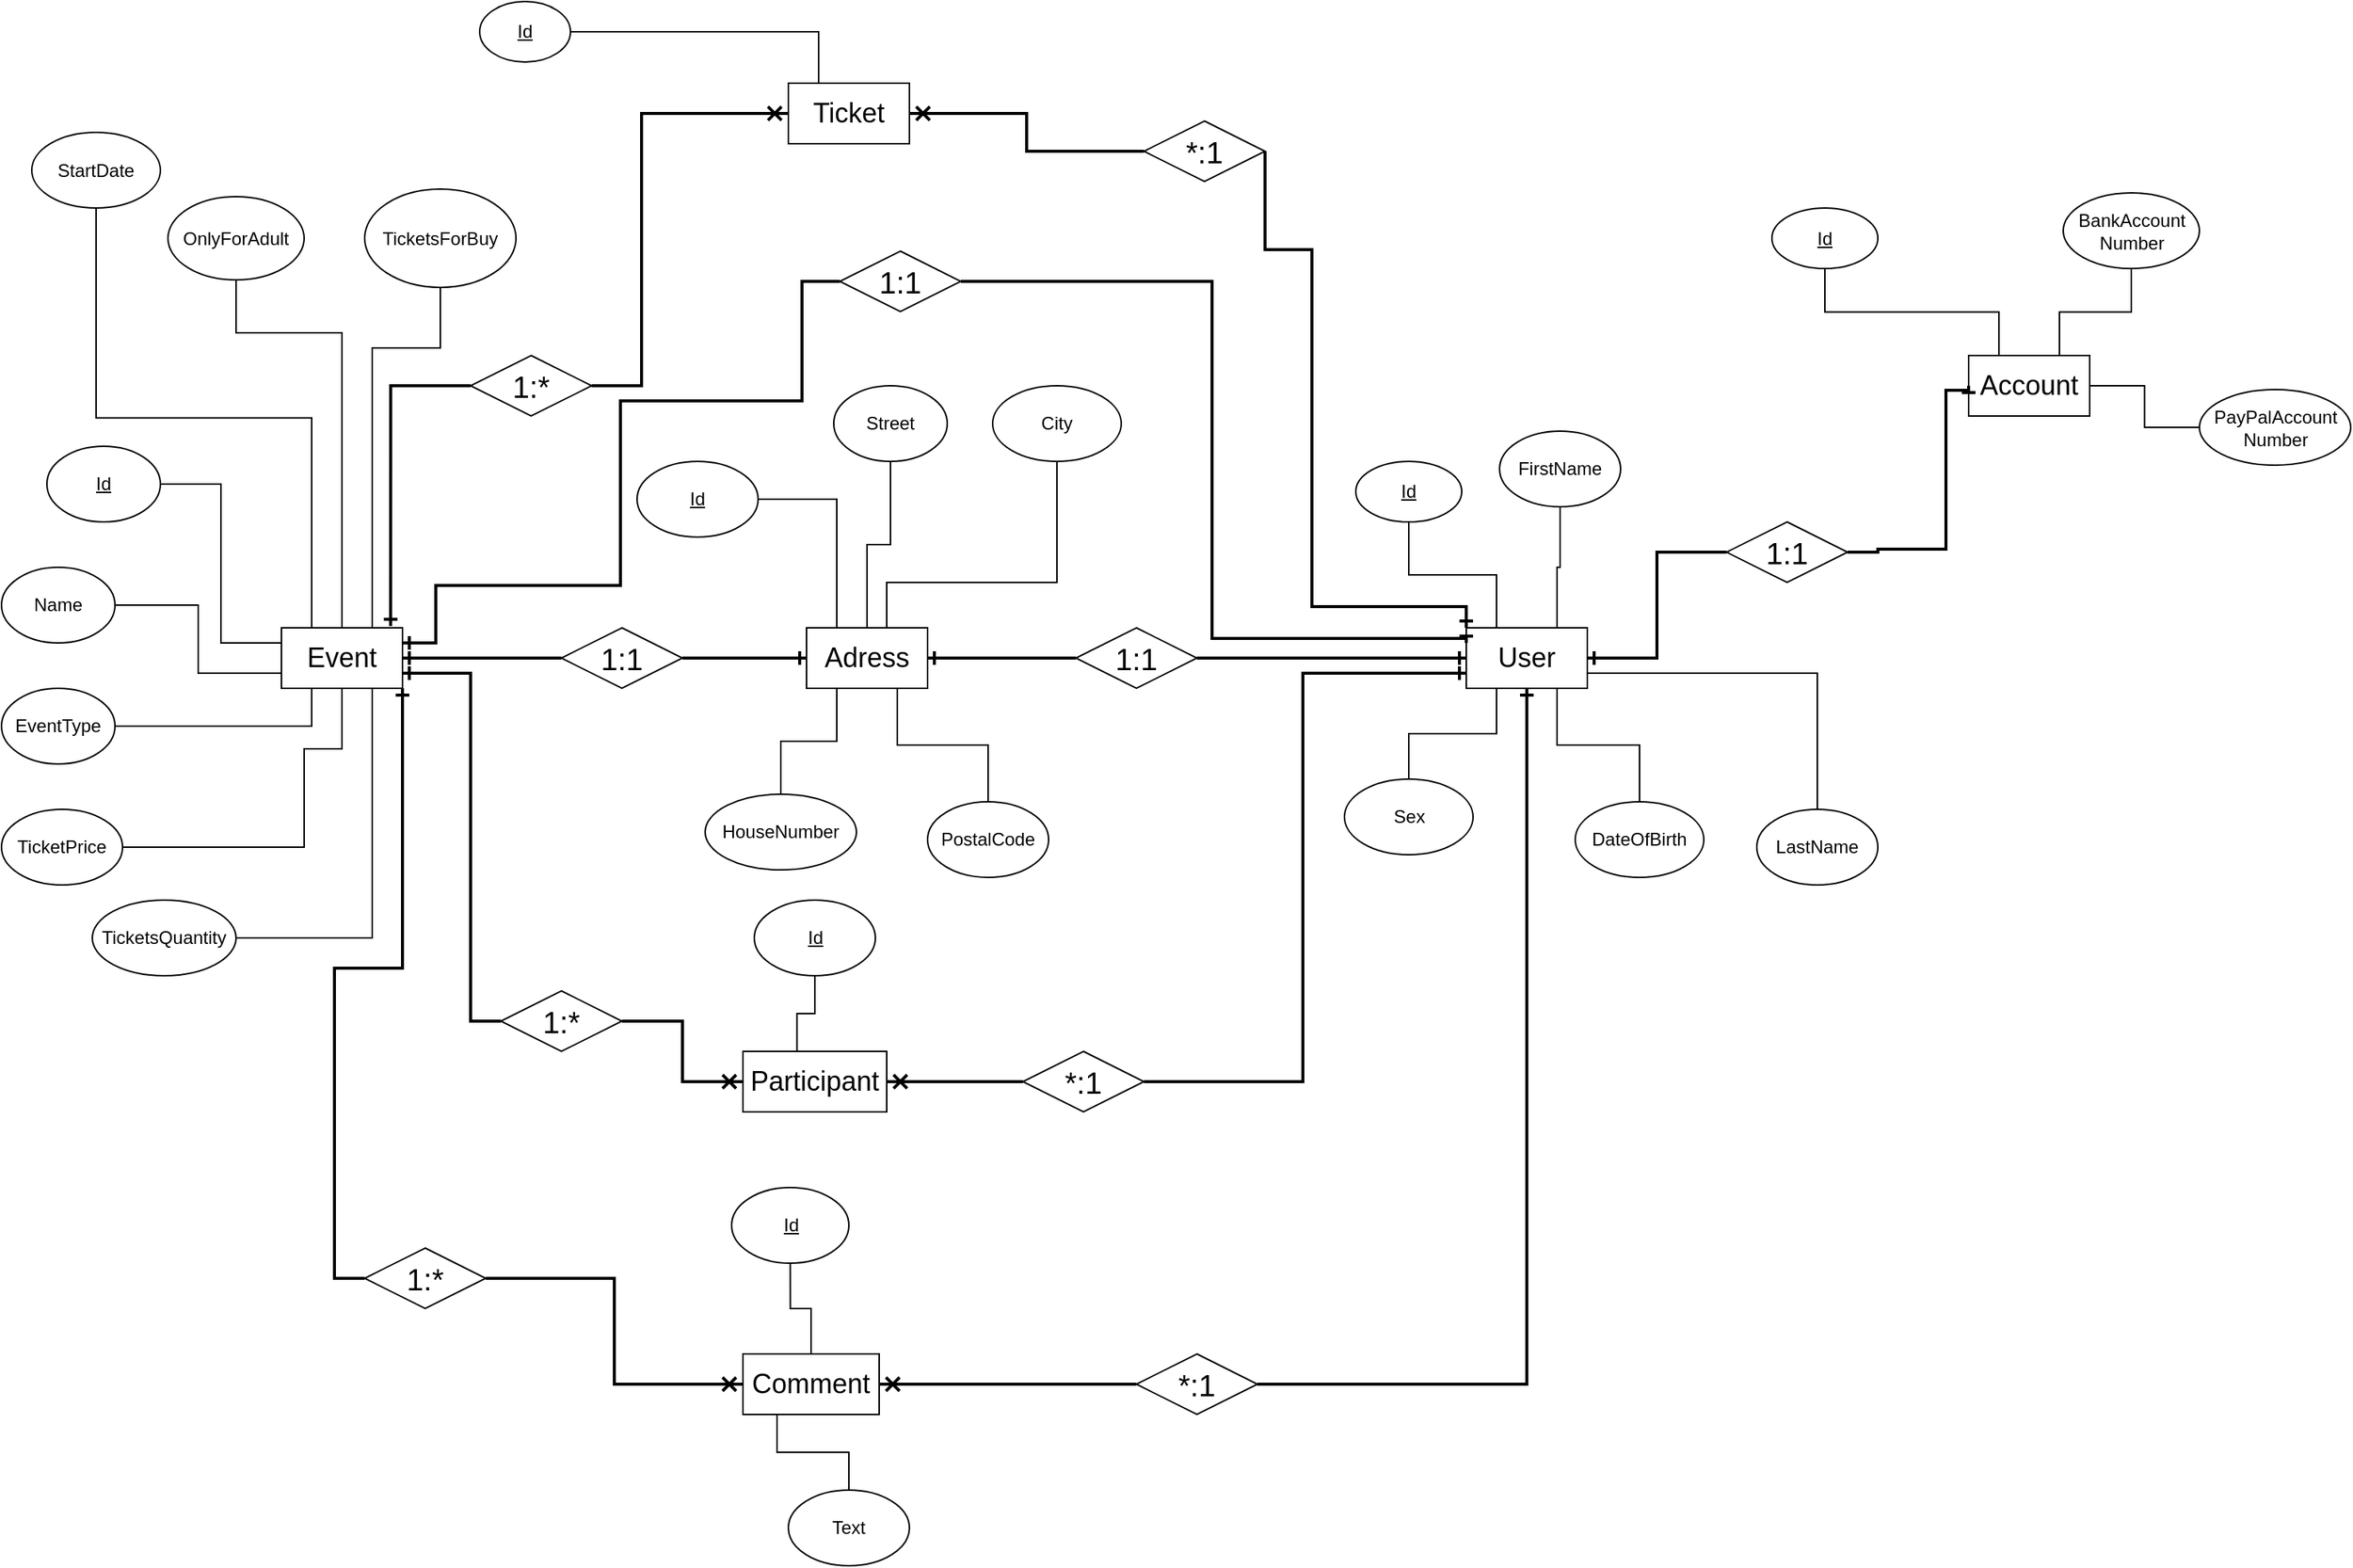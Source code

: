 <mxfile version="14.9.6" type="device"><diagram id="eS-VAdwO2bVmHUquy5g9" name="Page-1"><mxGraphModel dx="1240" dy="669" grid="0" gridSize="10" guides="1" tooltips="1" connect="1" arrows="1" fold="1" page="1" pageScale="1" pageWidth="827" pageHeight="1169" background="#ffffff" math="0" shadow="0"><root><mxCell id="0"/><mxCell id="1" parent="0"/><mxCell id="W27jIn-WB_SkyRIpFvcP-54" style="edgeStyle=orthogonalEdgeStyle;rounded=0;orthogonalLoop=1;jettySize=auto;html=1;exitX=1;exitY=0.75;exitDx=0;exitDy=0;entryX=0;entryY=0.5;entryDx=0;entryDy=0;startArrow=ERone;startFill=0;endArrow=none;endFill=0;strokeWidth=2;" edge="1" parent="1" source="W27jIn-WB_SkyRIpFvcP-1" target="W27jIn-WB_SkyRIpFvcP-39"><mxGeometry relative="1" as="geometry"><Array as="points"><mxPoint x="380" y="485"/></Array></mxGeometry></mxCell><mxCell id="W27jIn-WB_SkyRIpFvcP-62" style="edgeStyle=orthogonalEdgeStyle;rounded=0;orthogonalLoop=1;jettySize=auto;html=1;exitX=0.5;exitY=1;exitDx=0;exitDy=0;entryX=1;entryY=0.5;entryDx=0;entryDy=0;startArrow=none;startFill=0;endArrow=none;endFill=0;strokeWidth=1;" edge="1" parent="1" source="W27jIn-WB_SkyRIpFvcP-1" target="W27jIn-WB_SkyRIpFvcP-11"><mxGeometry relative="1" as="geometry"><Array as="points"><mxPoint x="295" y="535"/><mxPoint x="270" y="535"/><mxPoint x="270" y="600"/></Array></mxGeometry></mxCell><mxCell id="W27jIn-WB_SkyRIpFvcP-64" style="edgeStyle=orthogonalEdgeStyle;rounded=0;orthogonalLoop=1;jettySize=auto;html=1;exitX=0;exitY=0.75;exitDx=0;exitDy=0;entryX=1;entryY=0.5;entryDx=0;entryDy=0;startArrow=none;startFill=0;endArrow=none;endFill=0;strokeWidth=1;" edge="1" parent="1" source="W27jIn-WB_SkyRIpFvcP-1" target="W27jIn-WB_SkyRIpFvcP-5"><mxGeometry relative="1" as="geometry"/></mxCell><mxCell id="W27jIn-WB_SkyRIpFvcP-84" style="edgeStyle=orthogonalEdgeStyle;rounded=0;orthogonalLoop=1;jettySize=auto;html=1;exitX=1;exitY=1;exitDx=0;exitDy=0;entryX=0;entryY=0.5;entryDx=0;entryDy=0;startArrow=ERone;startFill=0;endArrow=none;endFill=0;strokeWidth=2;" edge="1" parent="1" source="W27jIn-WB_SkyRIpFvcP-1" target="W27jIn-WB_SkyRIpFvcP-52"><mxGeometry relative="1" as="geometry"/></mxCell><mxCell id="W27jIn-WB_SkyRIpFvcP-1" value="&lt;font style=&quot;font-size: 18px&quot;&gt;Event&lt;/font&gt;" style="rounded=0;whiteSpace=wrap;html=1;" vertex="1" parent="1"><mxGeometry x="255" y="455" width="80" height="40" as="geometry"/></mxCell><mxCell id="W27jIn-WB_SkyRIpFvcP-77" style="edgeStyle=orthogonalEdgeStyle;rounded=0;orthogonalLoop=1;jettySize=auto;html=1;exitX=0.25;exitY=1;exitDx=0;exitDy=0;entryX=0.5;entryY=0;entryDx=0;entryDy=0;startArrow=none;startFill=0;endArrow=none;endFill=0;strokeWidth=1;" edge="1" parent="1" source="W27jIn-WB_SkyRIpFvcP-3" target="W27jIn-WB_SkyRIpFvcP-17"><mxGeometry relative="1" as="geometry"/></mxCell><mxCell id="W27jIn-WB_SkyRIpFvcP-78" style="edgeStyle=orthogonalEdgeStyle;rounded=0;orthogonalLoop=1;jettySize=auto;html=1;exitX=0.75;exitY=1;exitDx=0;exitDy=0;entryX=0.5;entryY=0;entryDx=0;entryDy=0;startArrow=none;startFill=0;endArrow=none;endFill=0;strokeWidth=1;" edge="1" parent="1" source="W27jIn-WB_SkyRIpFvcP-3" target="W27jIn-WB_SkyRIpFvcP-15"><mxGeometry relative="1" as="geometry"/></mxCell><mxCell id="W27jIn-WB_SkyRIpFvcP-3" value="&lt;font style=&quot;font-size: 18px&quot;&gt;Adress&lt;/font&gt;" style="rounded=0;whiteSpace=wrap;html=1;" vertex="1" parent="1"><mxGeometry x="602" y="455" width="80" height="40" as="geometry"/></mxCell><mxCell id="W27jIn-WB_SkyRIpFvcP-65" style="edgeStyle=orthogonalEdgeStyle;rounded=0;orthogonalLoop=1;jettySize=auto;html=1;exitX=1;exitY=0.5;exitDx=0;exitDy=0;entryX=0;entryY=0.25;entryDx=0;entryDy=0;startArrow=none;startFill=0;endArrow=none;endFill=0;strokeWidth=1;" edge="1" parent="1" source="W27jIn-WB_SkyRIpFvcP-4" target="W27jIn-WB_SkyRIpFvcP-1"><mxGeometry relative="1" as="geometry"/></mxCell><mxCell id="W27jIn-WB_SkyRIpFvcP-4" value="&lt;u&gt;Id&lt;/u&gt;" style="ellipse;whiteSpace=wrap;html=1;" vertex="1" parent="1"><mxGeometry x="100" y="335" width="75" height="50" as="geometry"/></mxCell><mxCell id="W27jIn-WB_SkyRIpFvcP-5" value="Name" style="ellipse;whiteSpace=wrap;html=1;" vertex="1" parent="1"><mxGeometry x="70" y="415" width="75" height="50" as="geometry"/></mxCell><mxCell id="W27jIn-WB_SkyRIpFvcP-68" style="edgeStyle=orthogonalEdgeStyle;rounded=0;orthogonalLoop=1;jettySize=auto;html=1;exitX=0;exitY=0.5;exitDx=0;exitDy=0;entryX=1;entryY=0.5;entryDx=0;entryDy=0;startArrow=none;startFill=0;endArrow=ERone;endFill=0;strokeWidth=2;" edge="1" parent="1" source="W27jIn-WB_SkyRIpFvcP-6" target="W27jIn-WB_SkyRIpFvcP-1"><mxGeometry relative="1" as="geometry"/></mxCell><mxCell id="W27jIn-WB_SkyRIpFvcP-71" style="edgeStyle=orthogonalEdgeStyle;rounded=0;orthogonalLoop=1;jettySize=auto;html=1;exitX=1;exitY=0.5;exitDx=0;exitDy=0;entryX=0;entryY=0.5;entryDx=0;entryDy=0;startArrow=none;startFill=0;endArrow=ERone;endFill=0;strokeWidth=2;" edge="1" parent="1" source="W27jIn-WB_SkyRIpFvcP-6" target="W27jIn-WB_SkyRIpFvcP-3"><mxGeometry relative="1" as="geometry"/></mxCell><mxCell id="W27jIn-WB_SkyRIpFvcP-6" value="&lt;font style=&quot;font-size: 20px&quot;&gt;1:1&lt;/font&gt;" style="rhombus;whiteSpace=wrap;html=1;" vertex="1" parent="1"><mxGeometry x="440" y="455" width="80" height="40" as="geometry"/></mxCell><mxCell id="W27jIn-WB_SkyRIpFvcP-63" style="edgeStyle=orthogonalEdgeStyle;rounded=0;orthogonalLoop=1;jettySize=auto;html=1;exitX=1;exitY=0.5;exitDx=0;exitDy=0;entryX=0.25;entryY=1;entryDx=0;entryDy=0;startArrow=none;startFill=0;endArrow=none;endFill=0;strokeWidth=1;" edge="1" parent="1" source="W27jIn-WB_SkyRIpFvcP-7" target="W27jIn-WB_SkyRIpFvcP-1"><mxGeometry relative="1" as="geometry"/></mxCell><mxCell id="W27jIn-WB_SkyRIpFvcP-7" value="EventType" style="ellipse;whiteSpace=wrap;html=1;" vertex="1" parent="1"><mxGeometry x="70" y="495" width="75" height="50" as="geometry"/></mxCell><mxCell id="W27jIn-WB_SkyRIpFvcP-66" style="edgeStyle=orthogonalEdgeStyle;rounded=0;orthogonalLoop=1;jettySize=auto;html=1;exitX=0.5;exitY=1;exitDx=0;exitDy=0;entryX=0.25;entryY=0;entryDx=0;entryDy=0;startArrow=none;startFill=0;endArrow=none;endFill=0;strokeWidth=1;" edge="1" parent="1" source="W27jIn-WB_SkyRIpFvcP-9" target="W27jIn-WB_SkyRIpFvcP-1"><mxGeometry relative="1" as="geometry"/></mxCell><mxCell id="W27jIn-WB_SkyRIpFvcP-9" value="StartDate" style="ellipse;whiteSpace=wrap;html=1;" vertex="1" parent="1"><mxGeometry x="90" y="127.5" width="85" height="50" as="geometry"/></mxCell><mxCell id="W27jIn-WB_SkyRIpFvcP-11" value="TicketPrice" style="ellipse;whiteSpace=wrap;html=1;" vertex="1" parent="1"><mxGeometry x="70" y="575" width="80" height="50" as="geometry"/></mxCell><mxCell id="W27jIn-WB_SkyRIpFvcP-85" style="edgeStyle=orthogonalEdgeStyle;rounded=0;orthogonalLoop=1;jettySize=auto;html=1;exitX=1;exitY=0.5;exitDx=0;exitDy=0;entryX=0.75;entryY=1;entryDx=0;entryDy=0;startArrow=none;startFill=0;endArrow=none;endFill=0;strokeWidth=1;" edge="1" parent="1" source="W27jIn-WB_SkyRIpFvcP-12" target="W27jIn-WB_SkyRIpFvcP-1"><mxGeometry relative="1" as="geometry"/></mxCell><mxCell id="W27jIn-WB_SkyRIpFvcP-12" value="TicketsQuantity" style="ellipse;whiteSpace=wrap;html=1;" vertex="1" parent="1"><mxGeometry x="130" y="635" width="95" height="50" as="geometry"/></mxCell><mxCell id="W27jIn-WB_SkyRIpFvcP-79" style="edgeStyle=orthogonalEdgeStyle;rounded=0;orthogonalLoop=1;jettySize=auto;html=1;exitX=1;exitY=0.5;exitDx=0;exitDy=0;entryX=0.25;entryY=0;entryDx=0;entryDy=0;startArrow=none;startFill=0;endArrow=none;endFill=0;strokeWidth=1;" edge="1" parent="1" source="W27jIn-WB_SkyRIpFvcP-13" target="W27jIn-WB_SkyRIpFvcP-3"><mxGeometry relative="1" as="geometry"/></mxCell><mxCell id="W27jIn-WB_SkyRIpFvcP-13" value="&lt;u&gt;Id&lt;/u&gt;" style="ellipse;whiteSpace=wrap;html=1;" vertex="1" parent="1"><mxGeometry x="490" y="345" width="80" height="50" as="geometry"/></mxCell><mxCell id="W27jIn-WB_SkyRIpFvcP-80" style="edgeStyle=orthogonalEdgeStyle;rounded=0;orthogonalLoop=1;jettySize=auto;html=1;exitX=0.5;exitY=1;exitDx=0;exitDy=0;entryX=0.5;entryY=0;entryDx=0;entryDy=0;startArrow=none;startFill=0;endArrow=none;endFill=0;strokeWidth=1;" edge="1" parent="1" source="W27jIn-WB_SkyRIpFvcP-14" target="W27jIn-WB_SkyRIpFvcP-3"><mxGeometry relative="1" as="geometry"/></mxCell><mxCell id="W27jIn-WB_SkyRIpFvcP-14" value="Street" style="ellipse;whiteSpace=wrap;html=1;" vertex="1" parent="1"><mxGeometry x="620" y="295" width="75" height="50" as="geometry"/></mxCell><mxCell id="W27jIn-WB_SkyRIpFvcP-15" value="PostalCode" style="ellipse;whiteSpace=wrap;html=1;" vertex="1" parent="1"><mxGeometry x="682" y="570" width="80" height="50" as="geometry"/></mxCell><mxCell id="W27jIn-WB_SkyRIpFvcP-81" style="edgeStyle=orthogonalEdgeStyle;rounded=0;orthogonalLoop=1;jettySize=auto;html=1;exitX=0.5;exitY=1;exitDx=0;exitDy=0;entryX=0.75;entryY=0;entryDx=0;entryDy=0;startArrow=none;startFill=0;endArrow=none;endFill=0;strokeWidth=1;" edge="1" parent="1" source="W27jIn-WB_SkyRIpFvcP-16" target="W27jIn-WB_SkyRIpFvcP-3"><mxGeometry relative="1" as="geometry"><Array as="points"><mxPoint x="768" y="425"/><mxPoint x="655" y="425"/></Array></mxGeometry></mxCell><mxCell id="W27jIn-WB_SkyRIpFvcP-16" value="City" style="ellipse;whiteSpace=wrap;html=1;" vertex="1" parent="1"><mxGeometry x="725" y="295" width="85" height="50" as="geometry"/></mxCell><mxCell id="W27jIn-WB_SkyRIpFvcP-17" value="HouseNumber" style="ellipse;whiteSpace=wrap;html=1;" vertex="1" parent="1"><mxGeometry x="535" y="565" width="100" height="50" as="geometry"/></mxCell><mxCell id="W27jIn-WB_SkyRIpFvcP-60" style="edgeStyle=orthogonalEdgeStyle;rounded=0;orthogonalLoop=1;jettySize=auto;html=1;exitX=0;exitY=0.75;exitDx=0;exitDy=0;entryX=1;entryY=0.5;entryDx=0;entryDy=0;endArrow=none;endFill=0;startArrow=ERone;startFill=0;strokeWidth=2;" edge="1" parent="1" source="W27jIn-WB_SkyRIpFvcP-19" target="W27jIn-WB_SkyRIpFvcP-57"><mxGeometry relative="1" as="geometry"><Array as="points"><mxPoint x="930" y="485"/><mxPoint x="930" y="755"/></Array></mxGeometry></mxCell><mxCell id="W27jIn-WB_SkyRIpFvcP-91" style="edgeStyle=orthogonalEdgeStyle;rounded=0;orthogonalLoop=1;jettySize=auto;html=1;exitX=0.25;exitY=1;exitDx=0;exitDy=0;entryX=0.5;entryY=0;entryDx=0;entryDy=0;startArrow=none;startFill=0;endArrow=none;endFill=0;strokeWidth=1;" edge="1" parent="1" source="W27jIn-WB_SkyRIpFvcP-19" target="W27jIn-WB_SkyRIpFvcP-24"><mxGeometry relative="1" as="geometry"/></mxCell><mxCell id="W27jIn-WB_SkyRIpFvcP-103" style="edgeStyle=orthogonalEdgeStyle;rounded=0;orthogonalLoop=1;jettySize=auto;html=1;exitX=0.5;exitY=1;exitDx=0;exitDy=0;entryX=1;entryY=0.5;entryDx=0;entryDy=0;startArrow=ERone;startFill=0;endArrow=none;endFill=0;strokeWidth=2;" edge="1" parent="1" source="W27jIn-WB_SkyRIpFvcP-19" target="W27jIn-WB_SkyRIpFvcP-101"><mxGeometry relative="1" as="geometry"/></mxCell><mxCell id="W27jIn-WB_SkyRIpFvcP-105" style="edgeStyle=orthogonalEdgeStyle;rounded=0;orthogonalLoop=1;jettySize=auto;html=1;exitX=0.75;exitY=1;exitDx=0;exitDy=0;entryX=0.5;entryY=0;entryDx=0;entryDy=0;startArrow=none;startFill=0;endArrow=none;endFill=0;strokeWidth=1;" edge="1" parent="1" source="W27jIn-WB_SkyRIpFvcP-19" target="W27jIn-WB_SkyRIpFvcP-25"><mxGeometry relative="1" as="geometry"/></mxCell><mxCell id="W27jIn-WB_SkyRIpFvcP-106" style="edgeStyle=orthogonalEdgeStyle;rounded=0;orthogonalLoop=1;jettySize=auto;html=1;exitX=1;exitY=0.75;exitDx=0;exitDy=0;entryX=0.5;entryY=0;entryDx=0;entryDy=0;startArrow=none;startFill=0;endArrow=none;endFill=0;strokeWidth=1;" edge="1" parent="1" source="W27jIn-WB_SkyRIpFvcP-19" target="W27jIn-WB_SkyRIpFvcP-22"><mxGeometry relative="1" as="geometry"/></mxCell><mxCell id="W27jIn-WB_SkyRIpFvcP-19" value="&lt;font style=&quot;font-size: 18px&quot;&gt;User&lt;/font&gt;" style="rounded=0;whiteSpace=wrap;html=1;" vertex="1" parent="1"><mxGeometry x="1038" y="455" width="80" height="40" as="geometry"/></mxCell><mxCell id="W27jIn-WB_SkyRIpFvcP-89" style="edgeStyle=orthogonalEdgeStyle;rounded=0;orthogonalLoop=1;jettySize=auto;html=1;exitX=0.5;exitY=1;exitDx=0;exitDy=0;entryX=0.25;entryY=0;entryDx=0;entryDy=0;startArrow=none;startFill=0;endArrow=none;endFill=0;strokeWidth=1;" edge="1" parent="1" source="W27jIn-WB_SkyRIpFvcP-20" target="W27jIn-WB_SkyRIpFvcP-19"><mxGeometry relative="1" as="geometry"/></mxCell><mxCell id="W27jIn-WB_SkyRIpFvcP-20" value="&lt;u&gt;Id&lt;/u&gt;" style="ellipse;whiteSpace=wrap;html=1;" vertex="1" parent="1"><mxGeometry x="965" y="345" width="70" height="40" as="geometry"/></mxCell><mxCell id="W27jIn-WB_SkyRIpFvcP-104" style="edgeStyle=orthogonalEdgeStyle;rounded=0;orthogonalLoop=1;jettySize=auto;html=1;exitX=0.5;exitY=1;exitDx=0;exitDy=0;entryX=0.75;entryY=0;entryDx=0;entryDy=0;startArrow=none;startFill=0;endArrow=none;endFill=0;strokeWidth=1;" edge="1" parent="1" source="W27jIn-WB_SkyRIpFvcP-21" target="W27jIn-WB_SkyRIpFvcP-19"><mxGeometry relative="1" as="geometry"/></mxCell><mxCell id="W27jIn-WB_SkyRIpFvcP-21" value="FirstName" style="ellipse;whiteSpace=wrap;html=1;" vertex="1" parent="1"><mxGeometry x="1060" y="325" width="80" height="50" as="geometry"/></mxCell><mxCell id="W27jIn-WB_SkyRIpFvcP-22" value="LastName" style="ellipse;whiteSpace=wrap;html=1;" vertex="1" parent="1"><mxGeometry x="1230" y="575" width="80" height="50" as="geometry"/></mxCell><mxCell id="W27jIn-WB_SkyRIpFvcP-24" value="Sex" style="ellipse;whiteSpace=wrap;html=1;" vertex="1" parent="1"><mxGeometry x="957.5" y="555" width="85" height="50" as="geometry"/></mxCell><mxCell id="W27jIn-WB_SkyRIpFvcP-25" value="DateOfBirth" style="ellipse;whiteSpace=wrap;html=1;" vertex="1" parent="1"><mxGeometry x="1110" y="570" width="85" height="50" as="geometry"/></mxCell><mxCell id="W27jIn-WB_SkyRIpFvcP-27" value="&lt;font style=&quot;font-size: 18px&quot;&gt;Account&lt;/font&gt;" style="rounded=0;whiteSpace=wrap;html=1;" vertex="1" parent="1"><mxGeometry x="1370" y="275" width="80" height="40" as="geometry"/></mxCell><mxCell id="W27jIn-WB_SkyRIpFvcP-82" style="edgeStyle=orthogonalEdgeStyle;rounded=0;orthogonalLoop=1;jettySize=auto;html=1;exitX=0;exitY=0.5;exitDx=0;exitDy=0;entryX=1;entryY=0.5;entryDx=0;entryDy=0;startArrow=none;startFill=0;endArrow=cross;endFill=0;strokeWidth=2;" edge="1" parent="1" source="W27jIn-WB_SkyRIpFvcP-29" target="W27jIn-WB_SkyRIpFvcP-41"><mxGeometry relative="1" as="geometry"/></mxCell><mxCell id="W27jIn-WB_SkyRIpFvcP-83" style="edgeStyle=orthogonalEdgeStyle;rounded=0;orthogonalLoop=1;jettySize=auto;html=1;exitX=1;exitY=0.5;exitDx=0;exitDy=0;entryX=0;entryY=0;entryDx=0;entryDy=0;startArrow=none;startFill=0;endArrow=ERone;endFill=0;strokeWidth=2;" edge="1" parent="1" source="W27jIn-WB_SkyRIpFvcP-29" target="W27jIn-WB_SkyRIpFvcP-19"><mxGeometry relative="1" as="geometry"><Array as="points"><mxPoint x="936" y="205"/><mxPoint x="936" y="441"/><mxPoint x="1038" y="441"/></Array></mxGeometry></mxCell><mxCell id="W27jIn-WB_SkyRIpFvcP-29" value="&lt;font style=&quot;font-size: 20px&quot;&gt;*:1&lt;/font&gt;" style="rhombus;whiteSpace=wrap;html=1;" vertex="1" parent="1"><mxGeometry x="825" y="120" width="80" height="40" as="geometry"/></mxCell><mxCell id="W27jIn-WB_SkyRIpFvcP-98" style="edgeStyle=orthogonalEdgeStyle;rounded=0;orthogonalLoop=1;jettySize=auto;html=1;exitX=0.5;exitY=1;exitDx=0;exitDy=0;entryX=0.25;entryY=0;entryDx=0;entryDy=0;startArrow=none;startFill=0;endArrow=none;endFill=0;strokeWidth=1;" edge="1" parent="1" source="W27jIn-WB_SkyRIpFvcP-30" target="W27jIn-WB_SkyRIpFvcP-27"><mxGeometry relative="1" as="geometry"/></mxCell><mxCell id="W27jIn-WB_SkyRIpFvcP-30" value="&lt;u&gt;Id&lt;/u&gt;" style="ellipse;whiteSpace=wrap;html=1;" vertex="1" parent="1"><mxGeometry x="1240" y="177.5" width="70" height="40" as="geometry"/></mxCell><mxCell id="W27jIn-WB_SkyRIpFvcP-99" style="edgeStyle=orthogonalEdgeStyle;rounded=0;orthogonalLoop=1;jettySize=auto;html=1;exitX=0.5;exitY=1;exitDx=0;exitDy=0;entryX=0.75;entryY=0;entryDx=0;entryDy=0;startArrow=none;startFill=0;endArrow=none;endFill=0;strokeWidth=1;" edge="1" parent="1" source="W27jIn-WB_SkyRIpFvcP-31" target="W27jIn-WB_SkyRIpFvcP-27"><mxGeometry relative="1" as="geometry"/></mxCell><mxCell id="W27jIn-WB_SkyRIpFvcP-31" value="&lt;div&gt;BankAccount&lt;/div&gt;&lt;div&gt;Number&lt;/div&gt;" style="ellipse;whiteSpace=wrap;html=1;" vertex="1" parent="1"><mxGeometry x="1432.5" y="167.5" width="90" height="50" as="geometry"/></mxCell><mxCell id="W27jIn-WB_SkyRIpFvcP-100" style="edgeStyle=orthogonalEdgeStyle;rounded=0;orthogonalLoop=1;jettySize=auto;html=1;exitX=0;exitY=0.5;exitDx=0;exitDy=0;entryX=1;entryY=0.5;entryDx=0;entryDy=0;startArrow=none;startFill=0;endArrow=none;endFill=0;strokeWidth=1;" edge="1" parent="1" source="W27jIn-WB_SkyRIpFvcP-32" target="W27jIn-WB_SkyRIpFvcP-27"><mxGeometry relative="1" as="geometry"/></mxCell><mxCell id="W27jIn-WB_SkyRIpFvcP-32" value="&lt;div&gt;PayPalAccount&lt;/div&gt;&lt;div&gt;Number&lt;br&gt;&lt;/div&gt;" style="ellipse;whiteSpace=wrap;html=1;" vertex="1" parent="1"><mxGeometry x="1522.5" y="297.5" width="100" height="50" as="geometry"/></mxCell><mxCell id="W27jIn-WB_SkyRIpFvcP-33" style="edgeStyle=orthogonalEdgeStyle;rounded=0;orthogonalLoop=1;jettySize=auto;html=1;exitX=0.5;exitY=1;exitDx=0;exitDy=0;" edge="1" parent="1" source="W27jIn-WB_SkyRIpFvcP-21" target="W27jIn-WB_SkyRIpFvcP-21"><mxGeometry relative="1" as="geometry"/></mxCell><mxCell id="W27jIn-WB_SkyRIpFvcP-35" value="&lt;font style=&quot;font-size: 18px&quot;&gt;Participant&lt;/font&gt;" style="rounded=0;whiteSpace=wrap;html=1;" vertex="1" parent="1"><mxGeometry x="560" y="735" width="95" height="40" as="geometry"/></mxCell><mxCell id="W27jIn-WB_SkyRIpFvcP-56" style="edgeStyle=orthogonalEdgeStyle;rounded=0;orthogonalLoop=1;jettySize=auto;html=1;exitX=0.5;exitY=1;exitDx=0;exitDy=0;entryX=0.376;entryY=0;entryDx=0;entryDy=0;entryPerimeter=0;endArrow=none;endFill=0;" edge="1" parent="1" source="W27jIn-WB_SkyRIpFvcP-36" target="W27jIn-WB_SkyRIpFvcP-35"><mxGeometry relative="1" as="geometry"/></mxCell><mxCell id="W27jIn-WB_SkyRIpFvcP-36" value="&lt;u&gt;Id&lt;/u&gt;" style="ellipse;whiteSpace=wrap;html=1;" vertex="1" parent="1"><mxGeometry x="567.5" y="635" width="80" height="50" as="geometry"/></mxCell><mxCell id="W27jIn-WB_SkyRIpFvcP-55" style="edgeStyle=orthogonalEdgeStyle;rounded=0;orthogonalLoop=1;jettySize=auto;html=1;exitX=1;exitY=0.5;exitDx=0;exitDy=0;entryX=0;entryY=0.5;entryDx=0;entryDy=0;endArrow=cross;endFill=0;strokeWidth=2;" edge="1" parent="1" source="W27jIn-WB_SkyRIpFvcP-39" target="W27jIn-WB_SkyRIpFvcP-35"><mxGeometry relative="1" as="geometry"/></mxCell><mxCell id="W27jIn-WB_SkyRIpFvcP-39" value="&lt;font style=&quot;font-size: 20px&quot;&gt;1:*&lt;/font&gt;" style="rhombus;whiteSpace=wrap;html=1;" vertex="1" parent="1"><mxGeometry x="400" y="695" width="80" height="40" as="geometry"/></mxCell><mxCell id="W27jIn-WB_SkyRIpFvcP-72" style="edgeStyle=orthogonalEdgeStyle;rounded=0;orthogonalLoop=1;jettySize=auto;html=1;exitX=0;exitY=0.5;exitDx=0;exitDy=0;entryX=1;entryY=0.5;entryDx=0;entryDy=0;startArrow=none;startFill=0;endArrow=ERone;endFill=0;strokeWidth=2;" edge="1" parent="1" source="W27jIn-WB_SkyRIpFvcP-40" target="W27jIn-WB_SkyRIpFvcP-3"><mxGeometry relative="1" as="geometry"/></mxCell><mxCell id="W27jIn-WB_SkyRIpFvcP-73" style="edgeStyle=orthogonalEdgeStyle;rounded=0;orthogonalLoop=1;jettySize=auto;html=1;exitX=1;exitY=0.5;exitDx=0;exitDy=0;entryX=0;entryY=0.5;entryDx=0;entryDy=0;startArrow=none;startFill=0;endArrow=ERone;endFill=0;strokeWidth=2;" edge="1" parent="1" source="W27jIn-WB_SkyRIpFvcP-40" target="W27jIn-WB_SkyRIpFvcP-19"><mxGeometry relative="1" as="geometry"/></mxCell><mxCell id="W27jIn-WB_SkyRIpFvcP-40" value="&lt;font style=&quot;font-size: 20px&quot;&gt;1:1&lt;/font&gt;" style="rhombus;whiteSpace=wrap;html=1;" vertex="1" parent="1"><mxGeometry x="780" y="455" width="80" height="40" as="geometry"/></mxCell><mxCell id="W27jIn-WB_SkyRIpFvcP-41" value="&lt;font style=&quot;font-size: 18px&quot;&gt;Ticket&lt;/font&gt;" style="rounded=0;whiteSpace=wrap;html=1;" vertex="1" parent="1"><mxGeometry x="590" y="95" width="80" height="40" as="geometry"/></mxCell><mxCell id="W27jIn-WB_SkyRIpFvcP-67" style="edgeStyle=orthogonalEdgeStyle;rounded=0;orthogonalLoop=1;jettySize=auto;html=1;exitX=1;exitY=0.5;exitDx=0;exitDy=0;entryX=0.25;entryY=0;entryDx=0;entryDy=0;startArrow=none;startFill=0;endArrow=none;endFill=0;strokeWidth=1;" edge="1" parent="1" source="W27jIn-WB_SkyRIpFvcP-42" target="W27jIn-WB_SkyRIpFvcP-41"><mxGeometry relative="1" as="geometry"/></mxCell><mxCell id="W27jIn-WB_SkyRIpFvcP-42" value="&lt;u&gt;Id&lt;/u&gt;" style="ellipse;whiteSpace=wrap;html=1;" vertex="1" parent="1"><mxGeometry x="386" y="41" width="60" height="40" as="geometry"/></mxCell><mxCell id="W27jIn-WB_SkyRIpFvcP-75" style="edgeStyle=orthogonalEdgeStyle;rounded=0;orthogonalLoop=1;jettySize=auto;html=1;exitX=0;exitY=0.5;exitDx=0;exitDy=0;entryX=0.902;entryY=-0.029;entryDx=0;entryDy=0;startArrow=none;startFill=0;endArrow=ERone;endFill=0;strokeWidth=2;entryPerimeter=0;" edge="1" parent="1" source="W27jIn-WB_SkyRIpFvcP-45" target="W27jIn-WB_SkyRIpFvcP-1"><mxGeometry relative="1" as="geometry"/></mxCell><mxCell id="W27jIn-WB_SkyRIpFvcP-76" style="edgeStyle=orthogonalEdgeStyle;rounded=0;orthogonalLoop=1;jettySize=auto;html=1;exitX=1;exitY=0.5;exitDx=0;exitDy=0;entryX=0;entryY=0.5;entryDx=0;entryDy=0;startArrow=none;startFill=0;endArrow=cross;endFill=0;strokeWidth=2;" edge="1" parent="1" source="W27jIn-WB_SkyRIpFvcP-45" target="W27jIn-WB_SkyRIpFvcP-41"><mxGeometry relative="1" as="geometry"><Array as="points"><mxPoint x="493" y="295"/><mxPoint x="493" y="115"/></Array></mxGeometry></mxCell><mxCell id="W27jIn-WB_SkyRIpFvcP-45" value="&lt;font style=&quot;font-size: 20px&quot;&gt;1:*&lt;/font&gt;" style="rhombus;whiteSpace=wrap;html=1;" vertex="1" parent="1"><mxGeometry x="380" y="275" width="80" height="40" as="geometry"/></mxCell><mxCell id="W27jIn-WB_SkyRIpFvcP-88" style="edgeStyle=orthogonalEdgeStyle;rounded=0;orthogonalLoop=1;jettySize=auto;html=1;exitX=0.25;exitY=1;exitDx=0;exitDy=0;entryX=0.5;entryY=0;entryDx=0;entryDy=0;startArrow=none;startFill=0;endArrow=none;endFill=0;strokeWidth=1;" edge="1" parent="1" source="W27jIn-WB_SkyRIpFvcP-47" target="W27jIn-WB_SkyRIpFvcP-50"><mxGeometry relative="1" as="geometry"/></mxCell><mxCell id="W27jIn-WB_SkyRIpFvcP-102" style="edgeStyle=orthogonalEdgeStyle;rounded=0;orthogonalLoop=1;jettySize=auto;html=1;exitX=1;exitY=0.5;exitDx=0;exitDy=0;entryX=0;entryY=0.5;entryDx=0;entryDy=0;startArrow=cross;startFill=0;endArrow=none;endFill=0;strokeWidth=2;" edge="1" parent="1" source="W27jIn-WB_SkyRIpFvcP-47" target="W27jIn-WB_SkyRIpFvcP-101"><mxGeometry relative="1" as="geometry"/></mxCell><mxCell id="W27jIn-WB_SkyRIpFvcP-47" value="&lt;font style=&quot;font-size: 18px&quot;&gt;Comment&lt;/font&gt;" style="rounded=0;whiteSpace=wrap;html=1;" vertex="1" parent="1"><mxGeometry x="560" y="935" width="90" height="40" as="geometry"/></mxCell><mxCell id="W27jIn-WB_SkyRIpFvcP-87" style="edgeStyle=orthogonalEdgeStyle;rounded=0;orthogonalLoop=1;jettySize=auto;html=1;exitX=0.5;exitY=1;exitDx=0;exitDy=0;entryX=0.5;entryY=0;entryDx=0;entryDy=0;startArrow=none;startFill=0;endArrow=none;endFill=0;strokeWidth=1;" edge="1" parent="1" source="W27jIn-WB_SkyRIpFvcP-48" target="W27jIn-WB_SkyRIpFvcP-47"><mxGeometry relative="1" as="geometry"/></mxCell><mxCell id="W27jIn-WB_SkyRIpFvcP-48" value="&lt;u&gt;Id&lt;/u&gt;" style="ellipse;whiteSpace=wrap;html=1;" vertex="1" parent="1"><mxGeometry x="552.5" y="825" width="77.5" height="50" as="geometry"/></mxCell><mxCell id="W27jIn-WB_SkyRIpFvcP-50" value="Text" style="ellipse;whiteSpace=wrap;html=1;" vertex="1" parent="1"><mxGeometry x="590" y="1025" width="80" height="50" as="geometry"/></mxCell><mxCell id="W27jIn-WB_SkyRIpFvcP-86" style="edgeStyle=orthogonalEdgeStyle;rounded=0;orthogonalLoop=1;jettySize=auto;html=1;exitX=1;exitY=0.5;exitDx=0;exitDy=0;entryX=0;entryY=0.5;entryDx=0;entryDy=0;startArrow=none;startFill=0;endArrow=cross;endFill=0;strokeWidth=2;" edge="1" parent="1" source="W27jIn-WB_SkyRIpFvcP-52" target="W27jIn-WB_SkyRIpFvcP-47"><mxGeometry relative="1" as="geometry"/></mxCell><mxCell id="W27jIn-WB_SkyRIpFvcP-52" value="&lt;font style=&quot;font-size: 20px&quot;&gt;1:*&lt;/font&gt;" style="rhombus;whiteSpace=wrap;html=1;" vertex="1" parent="1"><mxGeometry x="310" y="865" width="80" height="40" as="geometry"/></mxCell><mxCell id="W27jIn-WB_SkyRIpFvcP-59" style="edgeStyle=orthogonalEdgeStyle;rounded=0;orthogonalLoop=1;jettySize=auto;html=1;exitX=0;exitY=0.5;exitDx=0;exitDy=0;entryX=1;entryY=0.5;entryDx=0;entryDy=0;startArrow=none;startFill=0;endArrow=cross;endFill=0;strokeWidth=2;" edge="1" parent="1" source="W27jIn-WB_SkyRIpFvcP-57" target="W27jIn-WB_SkyRIpFvcP-35"><mxGeometry relative="1" as="geometry"/></mxCell><mxCell id="W27jIn-WB_SkyRIpFvcP-57" value="&lt;font style=&quot;font-size: 20px&quot;&gt;*:1&lt;/font&gt;" style="rhombus;whiteSpace=wrap;html=1;" vertex="1" parent="1"><mxGeometry x="745" y="735" width="80" height="40" as="geometry"/></mxCell><mxCell id="W27jIn-WB_SkyRIpFvcP-95" style="edgeStyle=orthogonalEdgeStyle;rounded=0;orthogonalLoop=1;jettySize=auto;html=1;exitX=0;exitY=0.5;exitDx=0;exitDy=0;entryX=1;entryY=0.5;entryDx=0;entryDy=0;startArrow=none;startFill=0;endArrow=ERone;endFill=0;strokeWidth=2;" edge="1" parent="1" source="W27jIn-WB_SkyRIpFvcP-93" target="W27jIn-WB_SkyRIpFvcP-19"><mxGeometry relative="1" as="geometry"/></mxCell><mxCell id="W27jIn-WB_SkyRIpFvcP-96" style="edgeStyle=orthogonalEdgeStyle;rounded=0;orthogonalLoop=1;jettySize=auto;html=1;exitX=1;exitY=0.5;exitDx=0;exitDy=0;entryX=0;entryY=0.5;entryDx=0;entryDy=0;startArrow=none;startFill=0;endArrow=ERone;endFill=0;strokeWidth=2;" edge="1" parent="1" source="W27jIn-WB_SkyRIpFvcP-93" target="W27jIn-WB_SkyRIpFvcP-27"><mxGeometry relative="1" as="geometry"><Array as="points"><mxPoint x="1310" y="403"/><mxPoint x="1355" y="403"/><mxPoint x="1355" y="298"/><mxPoint x="1370" y="298"/></Array></mxGeometry></mxCell><mxCell id="W27jIn-WB_SkyRIpFvcP-93" value="&lt;font style=&quot;font-size: 20px&quot;&gt;1:1&lt;/font&gt;" style="rhombus;whiteSpace=wrap;html=1;" vertex="1" parent="1"><mxGeometry x="1210" y="385" width="80" height="40" as="geometry"/></mxCell><mxCell id="W27jIn-WB_SkyRIpFvcP-101" value="&lt;font style=&quot;font-size: 20px&quot;&gt;*:1&lt;/font&gt;" style="rhombus;whiteSpace=wrap;html=1;" vertex="1" parent="1"><mxGeometry x="820" y="935" width="80" height="40" as="geometry"/></mxCell><mxCell id="W27jIn-WB_SkyRIpFvcP-108" style="edgeStyle=orthogonalEdgeStyle;rounded=0;orthogonalLoop=1;jettySize=auto;html=1;exitX=0.5;exitY=1;exitDx=0;exitDy=0;entryX=0.5;entryY=0;entryDx=0;entryDy=0;startArrow=none;startFill=0;endArrow=none;endFill=0;strokeWidth=1;" edge="1" parent="1" source="W27jIn-WB_SkyRIpFvcP-107" target="W27jIn-WB_SkyRIpFvcP-1"><mxGeometry relative="1" as="geometry"><Array as="points"><mxPoint x="225" y="260"/><mxPoint x="295" y="260"/></Array></mxGeometry></mxCell><mxCell id="W27jIn-WB_SkyRIpFvcP-107" value="OnlyForAdult" style="ellipse;whiteSpace=wrap;html=1;" vertex="1" parent="1"><mxGeometry x="180" y="170" width="90" height="55" as="geometry"/></mxCell><mxCell id="W27jIn-WB_SkyRIpFvcP-110" style="edgeStyle=orthogonalEdgeStyle;rounded=0;orthogonalLoop=1;jettySize=auto;html=1;exitX=0.5;exitY=1;exitDx=0;exitDy=0;entryX=0.75;entryY=0;entryDx=0;entryDy=0;startArrow=none;startFill=0;endArrow=none;endFill=0;strokeWidth=1;" edge="1" parent="1" source="W27jIn-WB_SkyRIpFvcP-109" target="W27jIn-WB_SkyRIpFvcP-1"><mxGeometry relative="1" as="geometry"><Array as="points"><mxPoint x="360" y="270"/><mxPoint x="315" y="270"/></Array></mxGeometry></mxCell><mxCell id="W27jIn-WB_SkyRIpFvcP-109" value="TicketsForBuy" style="ellipse;whiteSpace=wrap;html=1;" vertex="1" parent="1"><mxGeometry x="310" y="165" width="100" height="65" as="geometry"/></mxCell><mxCell id="W27jIn-WB_SkyRIpFvcP-113" style="edgeStyle=orthogonalEdgeStyle;rounded=0;orthogonalLoop=1;jettySize=auto;html=1;exitX=1;exitY=0.5;exitDx=0;exitDy=0;startArrow=none;startFill=0;endArrow=ERone;endFill=0;strokeWidth=2;entryX=0;entryY=0.25;entryDx=0;entryDy=0;" edge="1" parent="1" source="W27jIn-WB_SkyRIpFvcP-112" target="W27jIn-WB_SkyRIpFvcP-19"><mxGeometry relative="1" as="geometry"><mxPoint x="1030" y="462.429" as="targetPoint"/><Array as="points"><mxPoint x="870" y="226"/><mxPoint x="870" y="462"/><mxPoint x="1038" y="462"/></Array></mxGeometry></mxCell><mxCell id="W27jIn-WB_SkyRIpFvcP-114" style="edgeStyle=orthogonalEdgeStyle;rounded=0;orthogonalLoop=1;jettySize=auto;html=1;exitX=0;exitY=0.5;exitDx=0;exitDy=0;entryX=1;entryY=0.25;entryDx=0;entryDy=0;startArrow=none;startFill=0;endArrow=ERone;endFill=0;strokeWidth=2;" edge="1" parent="1" source="W27jIn-WB_SkyRIpFvcP-112" target="W27jIn-WB_SkyRIpFvcP-1"><mxGeometry relative="1" as="geometry"><Array as="points"><mxPoint x="599" y="226"/><mxPoint x="599" y="305"/><mxPoint x="479" y="305"/><mxPoint x="479" y="427"/><mxPoint x="357" y="427"/><mxPoint x="357" y="465"/></Array></mxGeometry></mxCell><mxCell id="W27jIn-WB_SkyRIpFvcP-112" value="&lt;font style=&quot;font-size: 20px&quot;&gt;1:1&lt;/font&gt;" style="rhombus;whiteSpace=wrap;html=1;" vertex="1" parent="1"><mxGeometry x="624" y="206" width="80" height="40" as="geometry"/></mxCell></root></mxGraphModel></diagram></mxfile>